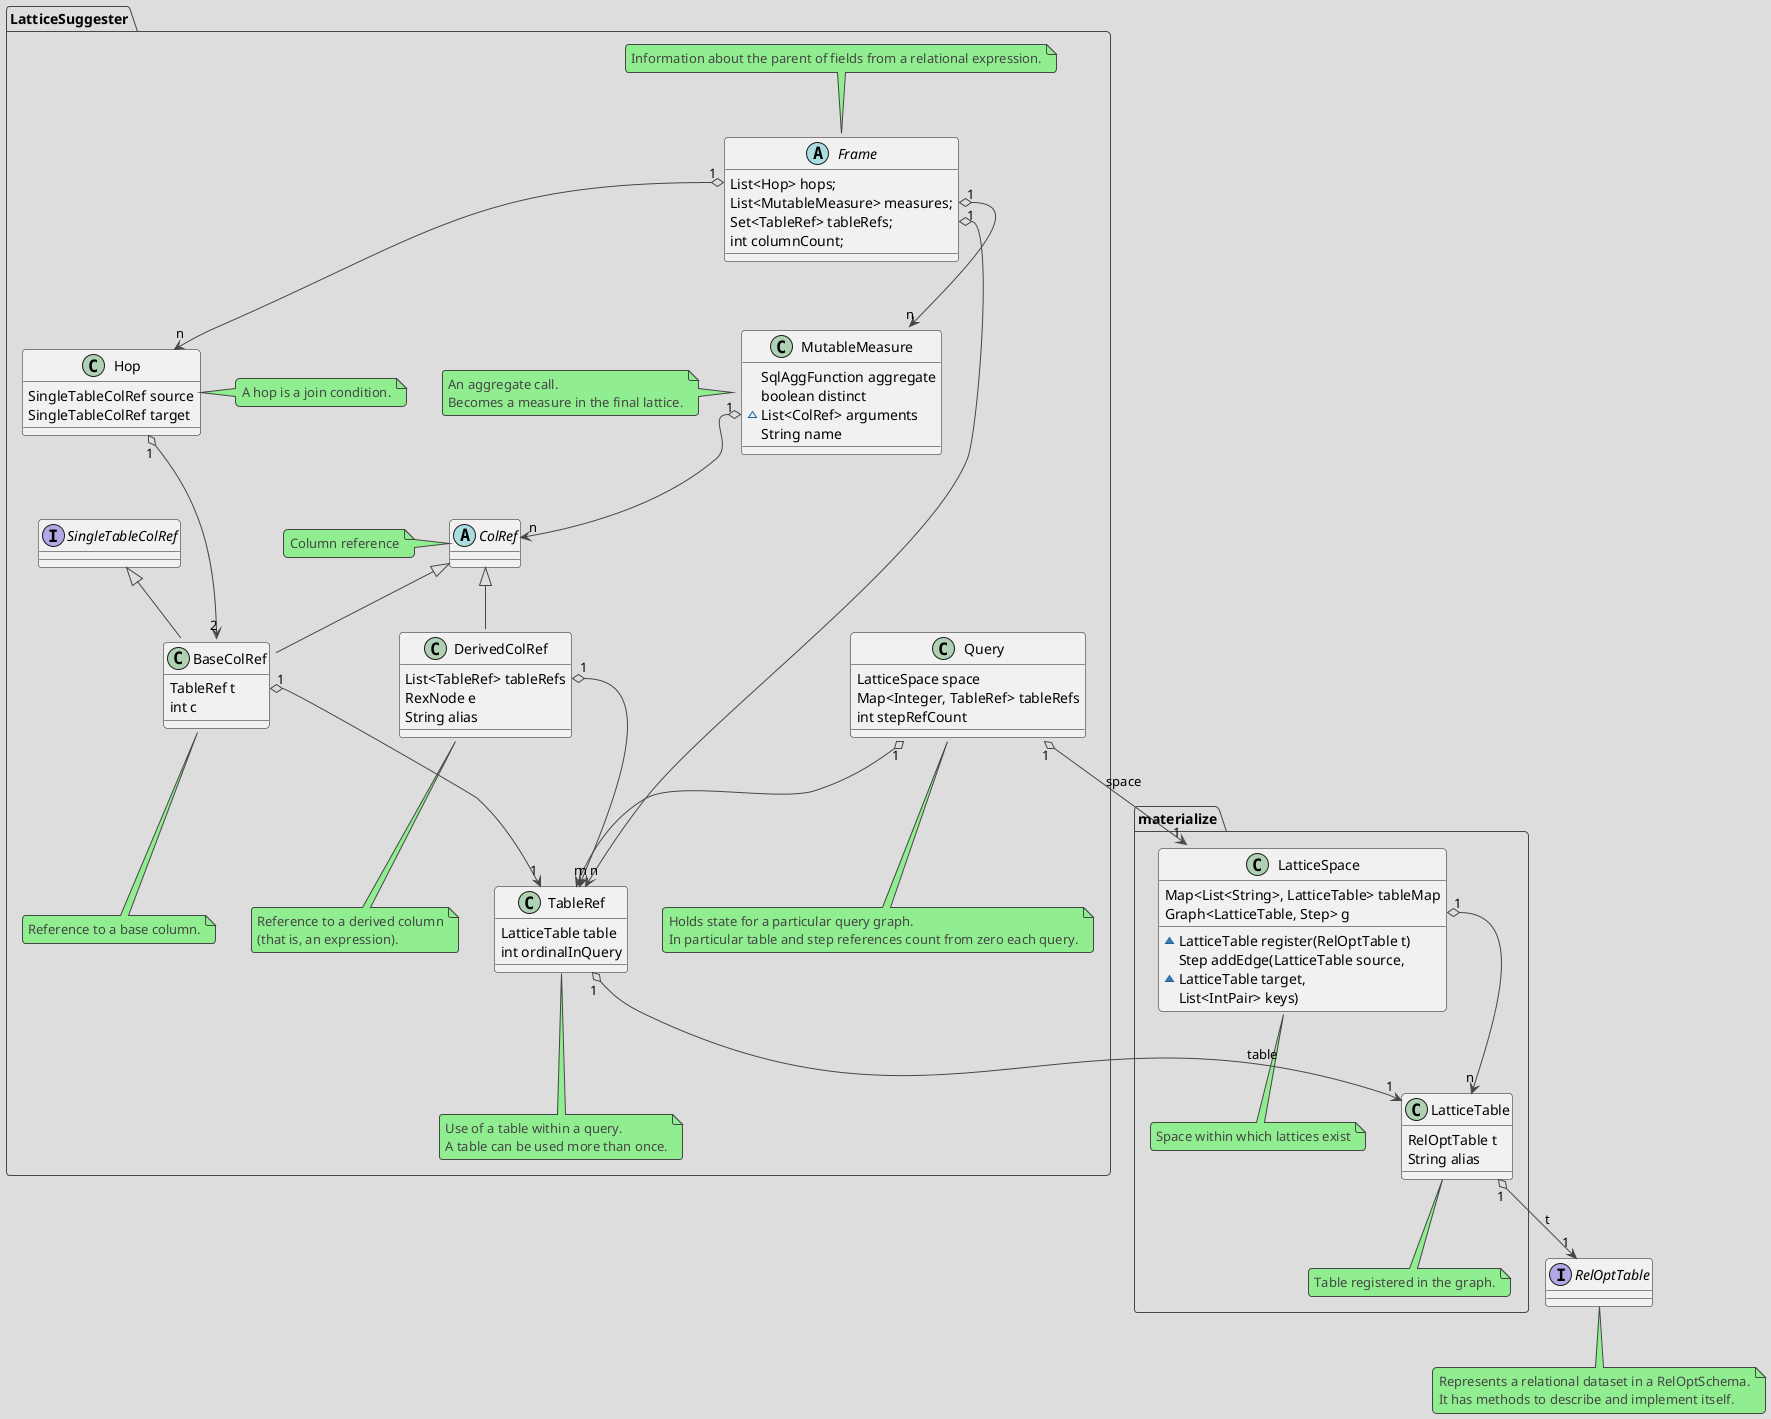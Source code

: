 @startuml
!theme toy
namespace materialize {
  class LatticeSpace {
    Map<List<String>, LatticeTable> tableMap
    Graph<LatticeTable, Step> g
    ~LatticeTable register(RelOptTable t)
    ~Step addEdge(LatticeTable source,\nLatticeTable target,\nList<IntPair> keys)
  }
  note bottom: Space within which lattices exist

  class LatticeTable {
    RelOptTable t
    String alias
  }
  note bottom: Table registered in the graph.
  LatticeSpace::g "1" o--> "n" LatticeTable
}
namespace LatticeSuggester{
  abstract Frame{
     List<Hop> hops;
     List<MutableMeasure> measures;
     Set<TableRef> tableRefs;
     int columnCount;
  }
  note top: Information about the parent of fields from a relational expression.

  class Hop {
      SingleTableColRef source
      SingleTableColRef target
  }
  note right: A hop is a join condition.

  interface SingleTableColRef{}
  class BaseColRef{
  TableRef t
  int c
  }
  note bottom: Reference to a base column.

  abstract ColRef
  note left: Column reference

  class DerivedColRef{
   List<TableRef> tableRefs
   RexNode e
   String alias
  }
  note bottom: Reference to a derived column\n(that is, an expression).

  class  TableRef {
   LatticeTable table
   int ordinalInQuery
  }
  note bottom: Use of a table within a query.\nA table can be used more than once.

  class MutableMeasure{
      SqlAggFunction aggregate
      boolean distinct
      ~List<ColRef> arguments
      String name
  }
  note left: An aggregate call.\nBecomes a measure in the final lattice.

  class Query{
    LatticeSpace space
    Map<Integer, TableRef> tableRefs
    int stepRefCount
  }
  note bottom: Holds state for a particular query graph.\nIn particular table and step references count from zero each query.

  ColRef <|-- BaseColRef
  SingleTableColRef <|-- BaseColRef
  ColRef <|-- DerivedColRef
  BaseColRef::t "1" o--> "1" TableRef
  DerivedColRef::tableRefs "1" o--> "n" TableRef
  Frame::hops "1" o--> "n" Hop
  Frame::tableRefs "1" o--> "n" TableRef
  Query::tableMap "1" o--> "n" TableRef
  Frame::measures "1" o--> "n" MutableMeasure
  MutableMeasure::arguments "1" o--> "n" ColRef
  Hop "1" o-> "2" BaseColRef
}
interface RelOptTable
note bottom: Represents a relational dataset in a RelOptSchema.\nIt has methods to describe and implement itself.
LatticeSuggester.TableRef "1" o--> "1" materialize.LatticeTable : table
LatticeSuggester.Query "1" o--> "1" materialize.LatticeSpace : space
materialize.LatticeTable "1" o--> "1" RelOptTable : t
@enduml